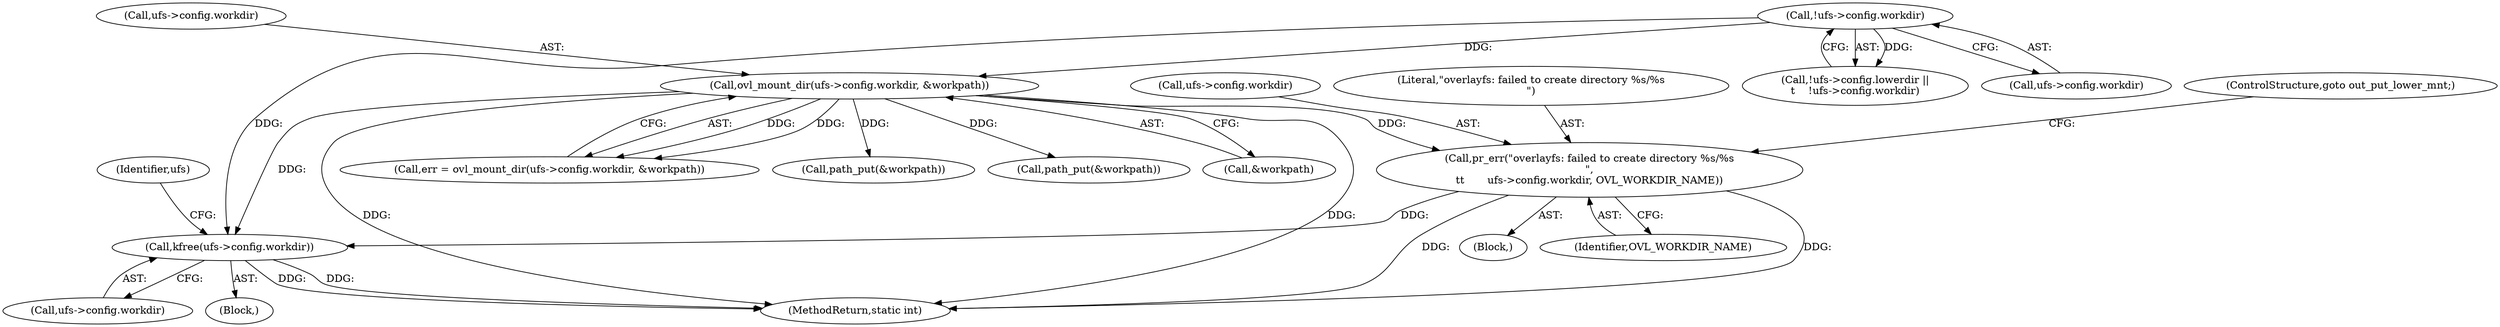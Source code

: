 digraph "0_linux_69c433ed2ecd2d3264efd7afec4439524b319121_0@API" {
"1000584" [label="(Call,kfree(ufs->config.workdir))"];
"1000163" [label="(Call,!ufs->config.workdir)"];
"1000213" [label="(Call,ovl_mount_dir(ufs->config.workdir, &workpath))"];
"1000429" [label="(Call,pr_err(\"overlayfs: failed to create directory %s/%s\n\",\n\t\t       ufs->config.workdir, OVL_WORKDIR_NAME))"];
"1000211" [label="(Call,err = ovl_mount_dir(ufs->config.workdir, &workpath))"];
"1000496" [label="(Call,path_put(&workpath))"];
"1000436" [label="(Identifier,OVL_WORKDIR_NAME)"];
"1000585" [label="(Call,ufs->config.workdir)"];
"1000557" [label="(Call,path_put(&workpath))"];
"1000430" [label="(Literal,\"overlayfs: failed to create directory %s/%s\n\")"];
"1000107" [label="(Block,)"];
"1000213" [label="(Call,ovl_mount_dir(ufs->config.workdir, &workpath))"];
"1000437" [label="(ControlStructure,goto out_put_lower_mnt;)"];
"1000431" [label="(Call,ufs->config.workdir)"];
"1000429" [label="(Call,pr_err(\"overlayfs: failed to create directory %s/%s\n\",\n\t\t       ufs->config.workdir, OVL_WORKDIR_NAME))"];
"1000163" [label="(Call,!ufs->config.workdir)"];
"1000156" [label="(Call,!ufs->config.lowerdir ||\n\t    !ufs->config.workdir)"];
"1000595" [label="(MethodReturn,static int)"];
"1000164" [label="(Call,ufs->config.workdir)"];
"1000219" [label="(Call,&workpath)"];
"1000428" [label="(Block,)"];
"1000214" [label="(Call,ufs->config.workdir)"];
"1000591" [label="(Identifier,ufs)"];
"1000584" [label="(Call,kfree(ufs->config.workdir))"];
"1000584" -> "1000107"  [label="AST: "];
"1000584" -> "1000585"  [label="CFG: "];
"1000585" -> "1000584"  [label="AST: "];
"1000591" -> "1000584"  [label="CFG: "];
"1000584" -> "1000595"  [label="DDG: "];
"1000584" -> "1000595"  [label="DDG: "];
"1000163" -> "1000584"  [label="DDG: "];
"1000213" -> "1000584"  [label="DDG: "];
"1000429" -> "1000584"  [label="DDG: "];
"1000163" -> "1000156"  [label="AST: "];
"1000163" -> "1000164"  [label="CFG: "];
"1000164" -> "1000163"  [label="AST: "];
"1000156" -> "1000163"  [label="CFG: "];
"1000163" -> "1000156"  [label="DDG: "];
"1000163" -> "1000213"  [label="DDG: "];
"1000213" -> "1000211"  [label="AST: "];
"1000213" -> "1000219"  [label="CFG: "];
"1000214" -> "1000213"  [label="AST: "];
"1000219" -> "1000213"  [label="AST: "];
"1000211" -> "1000213"  [label="CFG: "];
"1000213" -> "1000595"  [label="DDG: "];
"1000213" -> "1000595"  [label="DDG: "];
"1000213" -> "1000211"  [label="DDG: "];
"1000213" -> "1000211"  [label="DDG: "];
"1000213" -> "1000429"  [label="DDG: "];
"1000213" -> "1000496"  [label="DDG: "];
"1000213" -> "1000557"  [label="DDG: "];
"1000429" -> "1000428"  [label="AST: "];
"1000429" -> "1000436"  [label="CFG: "];
"1000430" -> "1000429"  [label="AST: "];
"1000431" -> "1000429"  [label="AST: "];
"1000436" -> "1000429"  [label="AST: "];
"1000437" -> "1000429"  [label="CFG: "];
"1000429" -> "1000595"  [label="DDG: "];
"1000429" -> "1000595"  [label="DDG: "];
}
